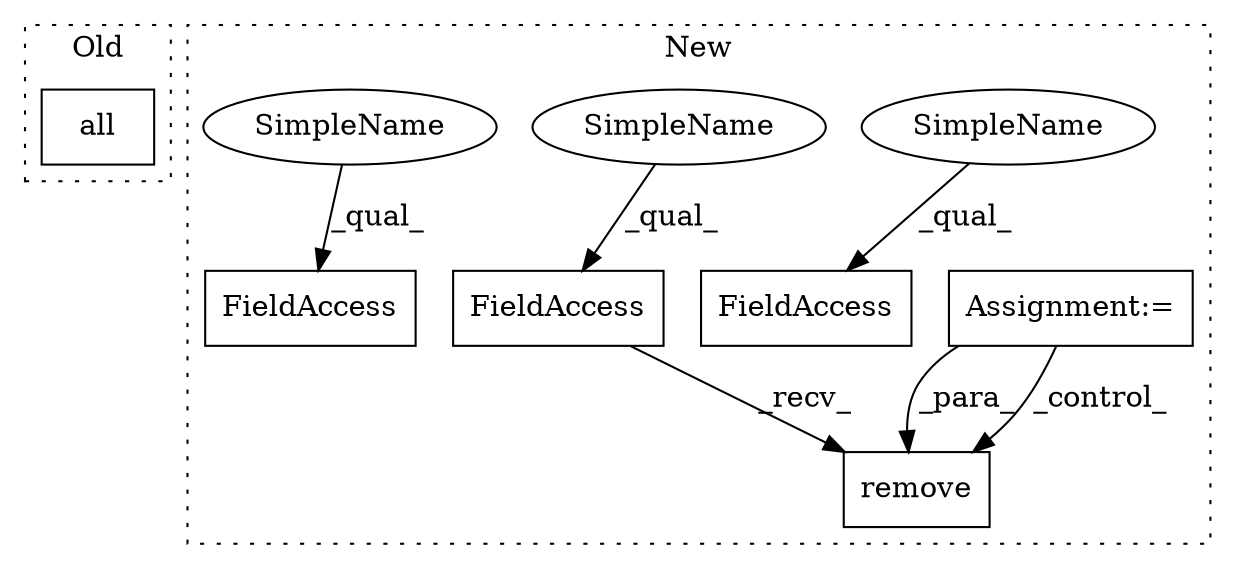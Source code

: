 digraph G {
subgraph cluster0 {
1 [label="all" a="32" s="20291" l="5" shape="box"];
label = "Old";
style="dotted";
}
subgraph cluster1 {
2 [label="remove" a="32" s="15198,15212" l="7,1" shape="box"];
3 [label="FieldAccess" a="22" s="15187" l="10" shape="box"];
4 [label="FieldAccess" a="22" s="14793" l="10" shape="box"];
5 [label="FieldAccess" a="22" s="15149" l="10" shape="box"];
6 [label="Assignment:=" a="7" s="15082,15177" l="53,2" shape="box"];
7 [label="SimpleName" a="42" s="14793" l="3" shape="ellipse"];
8 [label="SimpleName" a="42" s="15187" l="3" shape="ellipse"];
9 [label="SimpleName" a="42" s="15149" l="3" shape="ellipse"];
label = "New";
style="dotted";
}
3 -> 2 [label="_recv_"];
6 -> 2 [label="_para_"];
6 -> 2 [label="_control_"];
7 -> 4 [label="_qual_"];
8 -> 3 [label="_qual_"];
9 -> 5 [label="_qual_"];
}